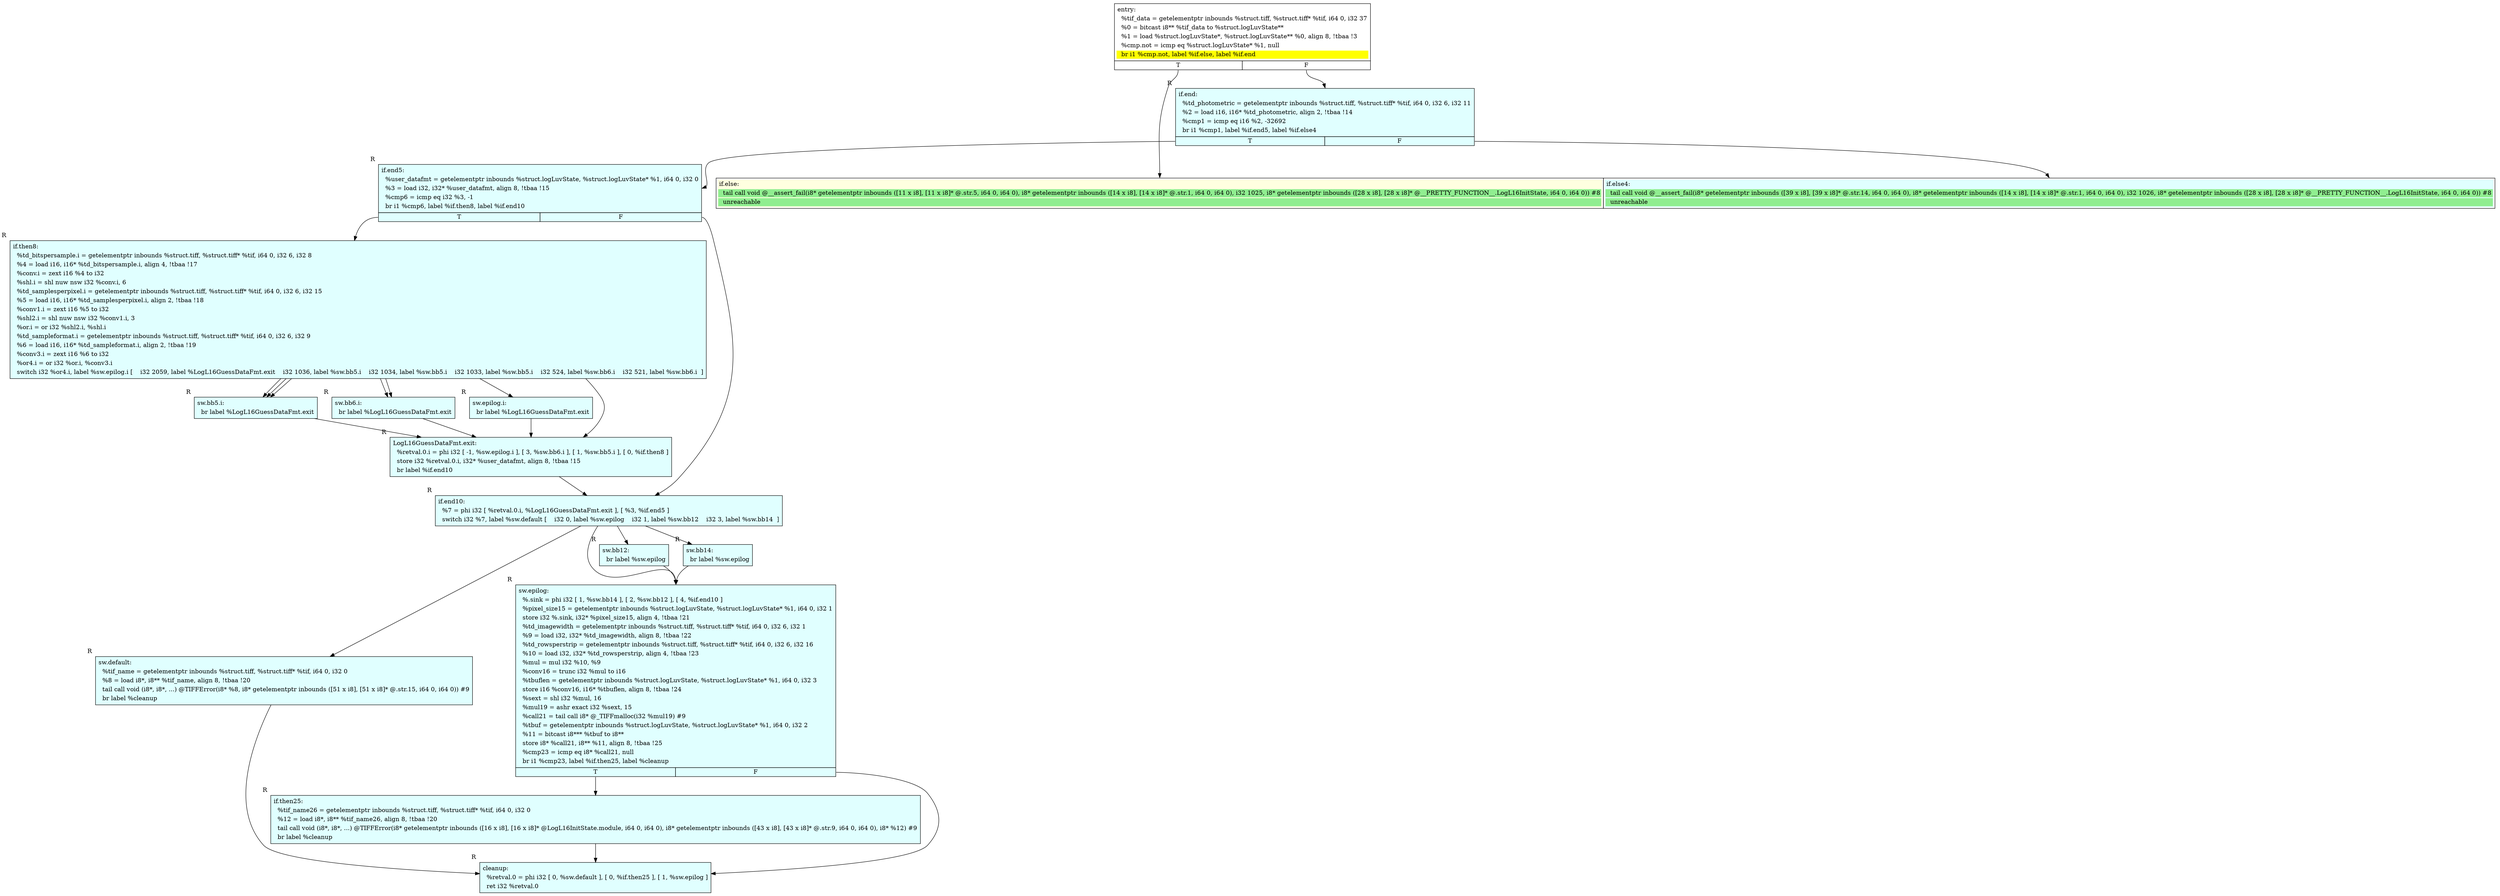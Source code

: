 digraph {
m_bb0 [shape = none, label  = <<table border="0" cellspacing="0">
<tr><td port="f1" border="1" colspan="2"><table bgcolor="LightYellow" border="0">
<tr><td align="left">if.else:</td></tr>
<tr><td bgcolor="lightgreen" align="left">  tail call void @__assert_fail(i8* getelementptr inbounds ([11 x i8], [11 x i8]* @.str.5, i64 0, i64 0), i8* getelementptr inbounds ([14 x i8], [14 x i8]* @.str.1, i64 0, i64 0), i32 1025, i8* getelementptr inbounds ([28 x i8], [28 x i8]* @__PRETTY_FUNCTION__.LogL16InitState, i64 0, i64 0)) #8</td></tr>
<tr><td bgcolor="lightgreen" align="left">  unreachable</td></tr>
</table>
</td>
<td port="f2" border="1" colspan="2"><table bgcolor="LightCyan" border="0">
<tr><td align="left">if.else4:</td></tr>
<tr><td bgcolor="lightgreen" align="left">  tail call void @__assert_fail(i8* getelementptr inbounds ([39 x i8], [39 x i8]* @.str.14, i64 0, i64 0), i8* getelementptr inbounds ([14 x i8], [14 x i8]* @.str.1, i64 0, i64 0), i32 1026, i8* getelementptr inbounds ([28 x i8], [28 x i8]* @__PRETTY_FUNCTION__.LogL16InitState, i64 0, i64 0)) #8</td></tr>
<tr><td bgcolor="lightgreen" align="left">  unreachable</td></tr>
</table>
</td></tr>
</table>> ]
f_bb0 [shape = none, label  = <<table  border="0" cellspacing="0">
<tr><td port="f" border="1" colspan="2"><table border="0">
<tr><td align="left">entry:</td></tr>
<tr><td align="left">  %tif_data = getelementptr inbounds %struct.tiff, %struct.tiff* %tif, i64 0, i32 37</td></tr>
<tr><td align="left">  %0 = bitcast i8** %tif_data to %struct.logLuvState**</td></tr>
<tr><td align="left">  %1 = load %struct.logLuvState*, %struct.logLuvState** %0, align 8, !tbaa !3</td></tr>
<tr><td align="left">  %cmp.not = icmp eq %struct.logLuvState* %1, null</td></tr>
<tr><td bgcolor="yellow" align="left">  br i1 %cmp.not, label %if.else, label %if.end</td></tr>
</table>
</td></tr>
<tr><td border="1" port="fT">T</td><td border="1" port="fF">F</td></tr>
</table>> ]
f_bb1 [shape = none,  xlabel="R", label  = <<table  bgcolor="LightCyan"  border="0" cellspacing="0">
<tr><td port="f" border="1" colspan="2"><table border="0">
<tr><td align="left">if.end:</td></tr>
<tr><td align="left">  %td_photometric = getelementptr inbounds %struct.tiff, %struct.tiff* %tif, i64 0, i32 6, i32 11</td></tr>
<tr><td align="left">  %2 = load i16, i16* %td_photometric, align 2, !tbaa !14</td></tr>
<tr><td align="left">  %cmp1 = icmp eq i16 %2, -32692</td></tr>
<tr><td align="left">  br i1 %cmp1, label %if.end5, label %if.else4</td></tr>
</table>
</td></tr>
<tr><td border="1" port="fT">T</td><td border="1" port="fF">F</td></tr>
</table>> ]
f_bb2 [shape = none,  xlabel="R", label  = <<table  bgcolor="LightCyan"  border="0" cellspacing="0">
<tr><td port="f" border="1" colspan="2"><table border="0">
<tr><td align="left">if.end5:</td></tr>
<tr><td align="left">  %user_datafmt = getelementptr inbounds %struct.logLuvState, %struct.logLuvState* %1, i64 0, i32 0</td></tr>
<tr><td align="left">  %3 = load i32, i32* %user_datafmt, align 8, !tbaa !15</td></tr>
<tr><td align="left">  %cmp6 = icmp eq i32 %3, -1</td></tr>
<tr><td align="left">  br i1 %cmp6, label %if.then8, label %if.end10</td></tr>
</table>
</td></tr>
<tr><td border="1" port="fT">T</td><td border="1" port="fF">F</td></tr>
</table>> ]
f_bb3 [shape = none,  xlabel="R", label  = <<table  bgcolor="LightCyan"  border="0" cellspacing="0">
<tr><td port="f" border="1"><table border="0">
<tr><td align="left">if.then8:</td></tr>
<tr><td align="left">  %td_bitspersample.i = getelementptr inbounds %struct.tiff, %struct.tiff* %tif, i64 0, i32 6, i32 8</td></tr>
<tr><td align="left">  %4 = load i16, i16* %td_bitspersample.i, align 4, !tbaa !17</td></tr>
<tr><td align="left">  %conv.i = zext i16 %4 to i32</td></tr>
<tr><td align="left">  %shl.i = shl nuw nsw i32 %conv.i, 6</td></tr>
<tr><td align="left">  %td_samplesperpixel.i = getelementptr inbounds %struct.tiff, %struct.tiff* %tif, i64 0, i32 6, i32 15</td></tr>
<tr><td align="left">  %5 = load i16, i16* %td_samplesperpixel.i, align 2, !tbaa !18</td></tr>
<tr><td align="left">  %conv1.i = zext i16 %5 to i32</td></tr>
<tr><td align="left">  %shl2.i = shl nuw nsw i32 %conv1.i, 3</td></tr>
<tr><td align="left">  %or.i = or i32 %shl2.i, %shl.i</td></tr>
<tr><td align="left">  %td_sampleformat.i = getelementptr inbounds %struct.tiff, %struct.tiff* %tif, i64 0, i32 6, i32 9</td></tr>
<tr><td align="left">  %6 = load i16, i16* %td_sampleformat.i, align 2, !tbaa !19</td></tr>
<tr><td align="left">  %conv3.i = zext i16 %6 to i32</td></tr>
<tr><td align="left">  %or4.i = or i32 %or.i, %conv3.i</td></tr>
<tr><td align="left">  switch i32 %or4.i, label %sw.epilog.i [
    i32 2059, label %LogL16GuessDataFmt.exit
    i32 1036, label %sw.bb5.i
    i32 1034, label %sw.bb5.i
    i32 1033, label %sw.bb5.i
    i32 524, label %sw.bb6.i
    i32 521, label %sw.bb6.i
  ]</td></tr>
</table>
</td></tr>
</table>> ]
f_bb4 [shape = none,  xlabel="R", label  = <<table  bgcolor="LightCyan"  border="0" cellspacing="0">
<tr><td port="f" border="1"><table border="0">
<tr><td align="left">sw.bb5.i:</td></tr>
<tr><td align="left">  br label %LogL16GuessDataFmt.exit</td></tr>
</table>
</td></tr>
</table>> ]
f_bb5 [shape = none,  xlabel="R", label  = <<table  bgcolor="LightCyan"  border="0" cellspacing="0">
<tr><td port="f" border="1"><table border="0">
<tr><td align="left">sw.bb6.i:</td></tr>
<tr><td align="left">  br label %LogL16GuessDataFmt.exit</td></tr>
</table>
</td></tr>
</table>> ]
f_bb6 [shape = none,  xlabel="R", label  = <<table  bgcolor="LightCyan"  border="0" cellspacing="0">
<tr><td port="f" border="1"><table border="0">
<tr><td align="left">sw.epilog.i:</td></tr>
<tr><td align="left">  br label %LogL16GuessDataFmt.exit</td></tr>
</table>
</td></tr>
</table>> ]
f_bb7 [shape = none,  xlabel="R", label  = <<table  bgcolor="LightCyan"  border="0" cellspacing="0">
<tr><td port="f" border="1"><table border="0">
<tr><td align="left">LogL16GuessDataFmt.exit:</td></tr>
<tr><td align="left">  %retval.0.i = phi i32 [ -1, %sw.epilog.i ], [ 3, %sw.bb6.i ], [ 1, %sw.bb5.i ], [ 0, %if.then8 ]</td></tr>
<tr><td align="left">  store i32 %retval.0.i, i32* %user_datafmt, align 8, !tbaa !15</td></tr>
<tr><td align="left">  br label %if.end10</td></tr>
</table>
</td></tr>
</table>> ]
f_bb8 [shape = none,  xlabel="R", label  = <<table  bgcolor="LightCyan"  border="0" cellspacing="0">
<tr><td port="f" border="1"><table border="0">
<tr><td align="left">if.end10:</td></tr>
<tr><td align="left">  %7 = phi i32 [ %retval.0.i, %LogL16GuessDataFmt.exit ], [ %3, %if.end5 ]</td></tr>
<tr><td align="left">  switch i32 %7, label %sw.default [
    i32 0, label %sw.epilog
    i32 1, label %sw.bb12
    i32 3, label %sw.bb14
  ]</td></tr>
</table>
</td></tr>
</table>> ]
f_bb9 [shape = none,  xlabel="R", label  = <<table  bgcolor="LightCyan"  border="0" cellspacing="0">
<tr><td port="f" border="1"><table border="0">
<tr><td align="left">sw.bb12:</td></tr>
<tr><td align="left">  br label %sw.epilog</td></tr>
</table>
</td></tr>
</table>> ]
f_bb10 [shape = none,  xlabel="R", label  = <<table  bgcolor="LightCyan"  border="0" cellspacing="0">
<tr><td port="f" border="1"><table border="0">
<tr><td align="left">sw.bb14:</td></tr>
<tr><td align="left">  br label %sw.epilog</td></tr>
</table>
</td></tr>
</table>> ]
f_bb11 [shape = none,  xlabel="R", label  = <<table  bgcolor="LightCyan"  border="0" cellspacing="0">
<tr><td port="f" border="1"><table border="0">
<tr><td align="left">sw.default:</td></tr>
<tr><td align="left">  %tif_name = getelementptr inbounds %struct.tiff, %struct.tiff* %tif, i64 0, i32 0</td></tr>
<tr><td align="left">  %8 = load i8*, i8** %tif_name, align 8, !tbaa !20</td></tr>
<tr><td align="left">  tail call void (i8*, i8*, ...) @TIFFError(i8* %8, i8* getelementptr inbounds ([51 x i8], [51 x i8]* @.str.15, i64 0, i64 0)) #9</td></tr>
<tr><td align="left">  br label %cleanup</td></tr>
</table>
</td></tr>
</table>> ]
f_bb12 [shape = none,  xlabel="R", label  = <<table  bgcolor="LightCyan"  border="0" cellspacing="0">
<tr><td port="f" border="1" colspan="2"><table border="0">
<tr><td align="left">sw.epilog:</td></tr>
<tr><td align="left">  %.sink = phi i32 [ 1, %sw.bb14 ], [ 2, %sw.bb12 ], [ 4, %if.end10 ]</td></tr>
<tr><td align="left">  %pixel_size15 = getelementptr inbounds %struct.logLuvState, %struct.logLuvState* %1, i64 0, i32 1</td></tr>
<tr><td align="left">  store i32 %.sink, i32* %pixel_size15, align 4, !tbaa !21</td></tr>
<tr><td align="left">  %td_imagewidth = getelementptr inbounds %struct.tiff, %struct.tiff* %tif, i64 0, i32 6, i32 1</td></tr>
<tr><td align="left">  %9 = load i32, i32* %td_imagewidth, align 8, !tbaa !22</td></tr>
<tr><td align="left">  %td_rowsperstrip = getelementptr inbounds %struct.tiff, %struct.tiff* %tif, i64 0, i32 6, i32 16</td></tr>
<tr><td align="left">  %10 = load i32, i32* %td_rowsperstrip, align 4, !tbaa !23</td></tr>
<tr><td align="left">  %mul = mul i32 %10, %9</td></tr>
<tr><td align="left">  %conv16 = trunc i32 %mul to i16</td></tr>
<tr><td align="left">  %tbuflen = getelementptr inbounds %struct.logLuvState, %struct.logLuvState* %1, i64 0, i32 3</td></tr>
<tr><td align="left">  store i16 %conv16, i16* %tbuflen, align 8, !tbaa !24</td></tr>
<tr><td align="left">  %sext = shl i32 %mul, 16</td></tr>
<tr><td align="left">  %mul19 = ashr exact i32 %sext, 15</td></tr>
<tr><td align="left">  %call21 = tail call i8* @_TIFFmalloc(i32 %mul19) #9</td></tr>
<tr><td align="left">  %tbuf = getelementptr inbounds %struct.logLuvState, %struct.logLuvState* %1, i64 0, i32 2</td></tr>
<tr><td align="left">  %11 = bitcast i8*** %tbuf to i8**</td></tr>
<tr><td align="left">  store i8* %call21, i8** %11, align 8, !tbaa !25</td></tr>
<tr><td align="left">  %cmp23 = icmp eq i8* %call21, null</td></tr>
<tr><td align="left">  br i1 %cmp23, label %if.then25, label %cleanup</td></tr>
</table>
</td></tr>
<tr><td border="1" port="fT">T</td><td border="1" port="fF">F</td></tr>
</table>> ]
f_bb13 [shape = none,  xlabel="R", label  = <<table  bgcolor="LightCyan"  border="0" cellspacing="0">
<tr><td port="f" border="1"><table border="0">
<tr><td align="left">if.then25:</td></tr>
<tr><td align="left">  %tif_name26 = getelementptr inbounds %struct.tiff, %struct.tiff* %tif, i64 0, i32 0</td></tr>
<tr><td align="left">  %12 = load i8*, i8** %tif_name26, align 8, !tbaa !20</td></tr>
<tr><td align="left">  tail call void (i8*, i8*, ...) @TIFFError(i8* getelementptr inbounds ([16 x i8], [16 x i8]* @LogL16InitState.module, i64 0, i64 0), i8* getelementptr inbounds ([43 x i8], [43 x i8]* @.str.9, i64 0, i64 0), i8* %12) #9</td></tr>
<tr><td align="left">  br label %cleanup</td></tr>
</table>
</td></tr>
</table>> ]
f_bb14 [shape = none,  xlabel="R", label  = <<table  bgcolor="LightCyan"  border="0" cellspacing="0">
<tr><td port="f" border="1"><table border="0">
<tr><td align="left">cleanup:</td></tr>
<tr><td align="left">  %retval.0 = phi i32 [ 0, %sw.default ], [ 0, %if.then25 ], [ 1, %sw.epilog ]</td></tr>
<tr><td align="left">  ret i32 %retval.0</td></tr>
</table>
</td></tr>
</table>> ]
f_bb0:fT -> m_bb0:f1
f_bb0:fF -> f_bb1:f
f_bb1:fT -> f_bb2:f
f_bb1:fF -> m_bb0:f2
f_bb2:fT -> f_bb3:f
f_bb2:fF -> f_bb8:f
f_bb3:f -> f_bb6:f
f_bb3:f -> f_bb7:f
f_bb3:f -> f_bb4:f
f_bb3:f -> f_bb4:f
f_bb3:f -> f_bb4:f
f_bb3:f -> f_bb5:f
f_bb3:f -> f_bb5:f
f_bb4:f -> f_bb7:f
f_bb5:f -> f_bb7:f
f_bb6:f -> f_bb7:f
f_bb7:f -> f_bb8:f
f_bb8:f -> f_bb11:f
f_bb8:f -> f_bb12:f
f_bb8:f -> f_bb9:f
f_bb8:f -> f_bb10:f
f_bb9:f -> f_bb12:f
f_bb10:f -> f_bb12:f
f_bb11:f -> f_bb14:f
f_bb12:fT -> f_bb13:f
f_bb12:fF -> f_bb14:f
f_bb13:f -> f_bb14:f
}

